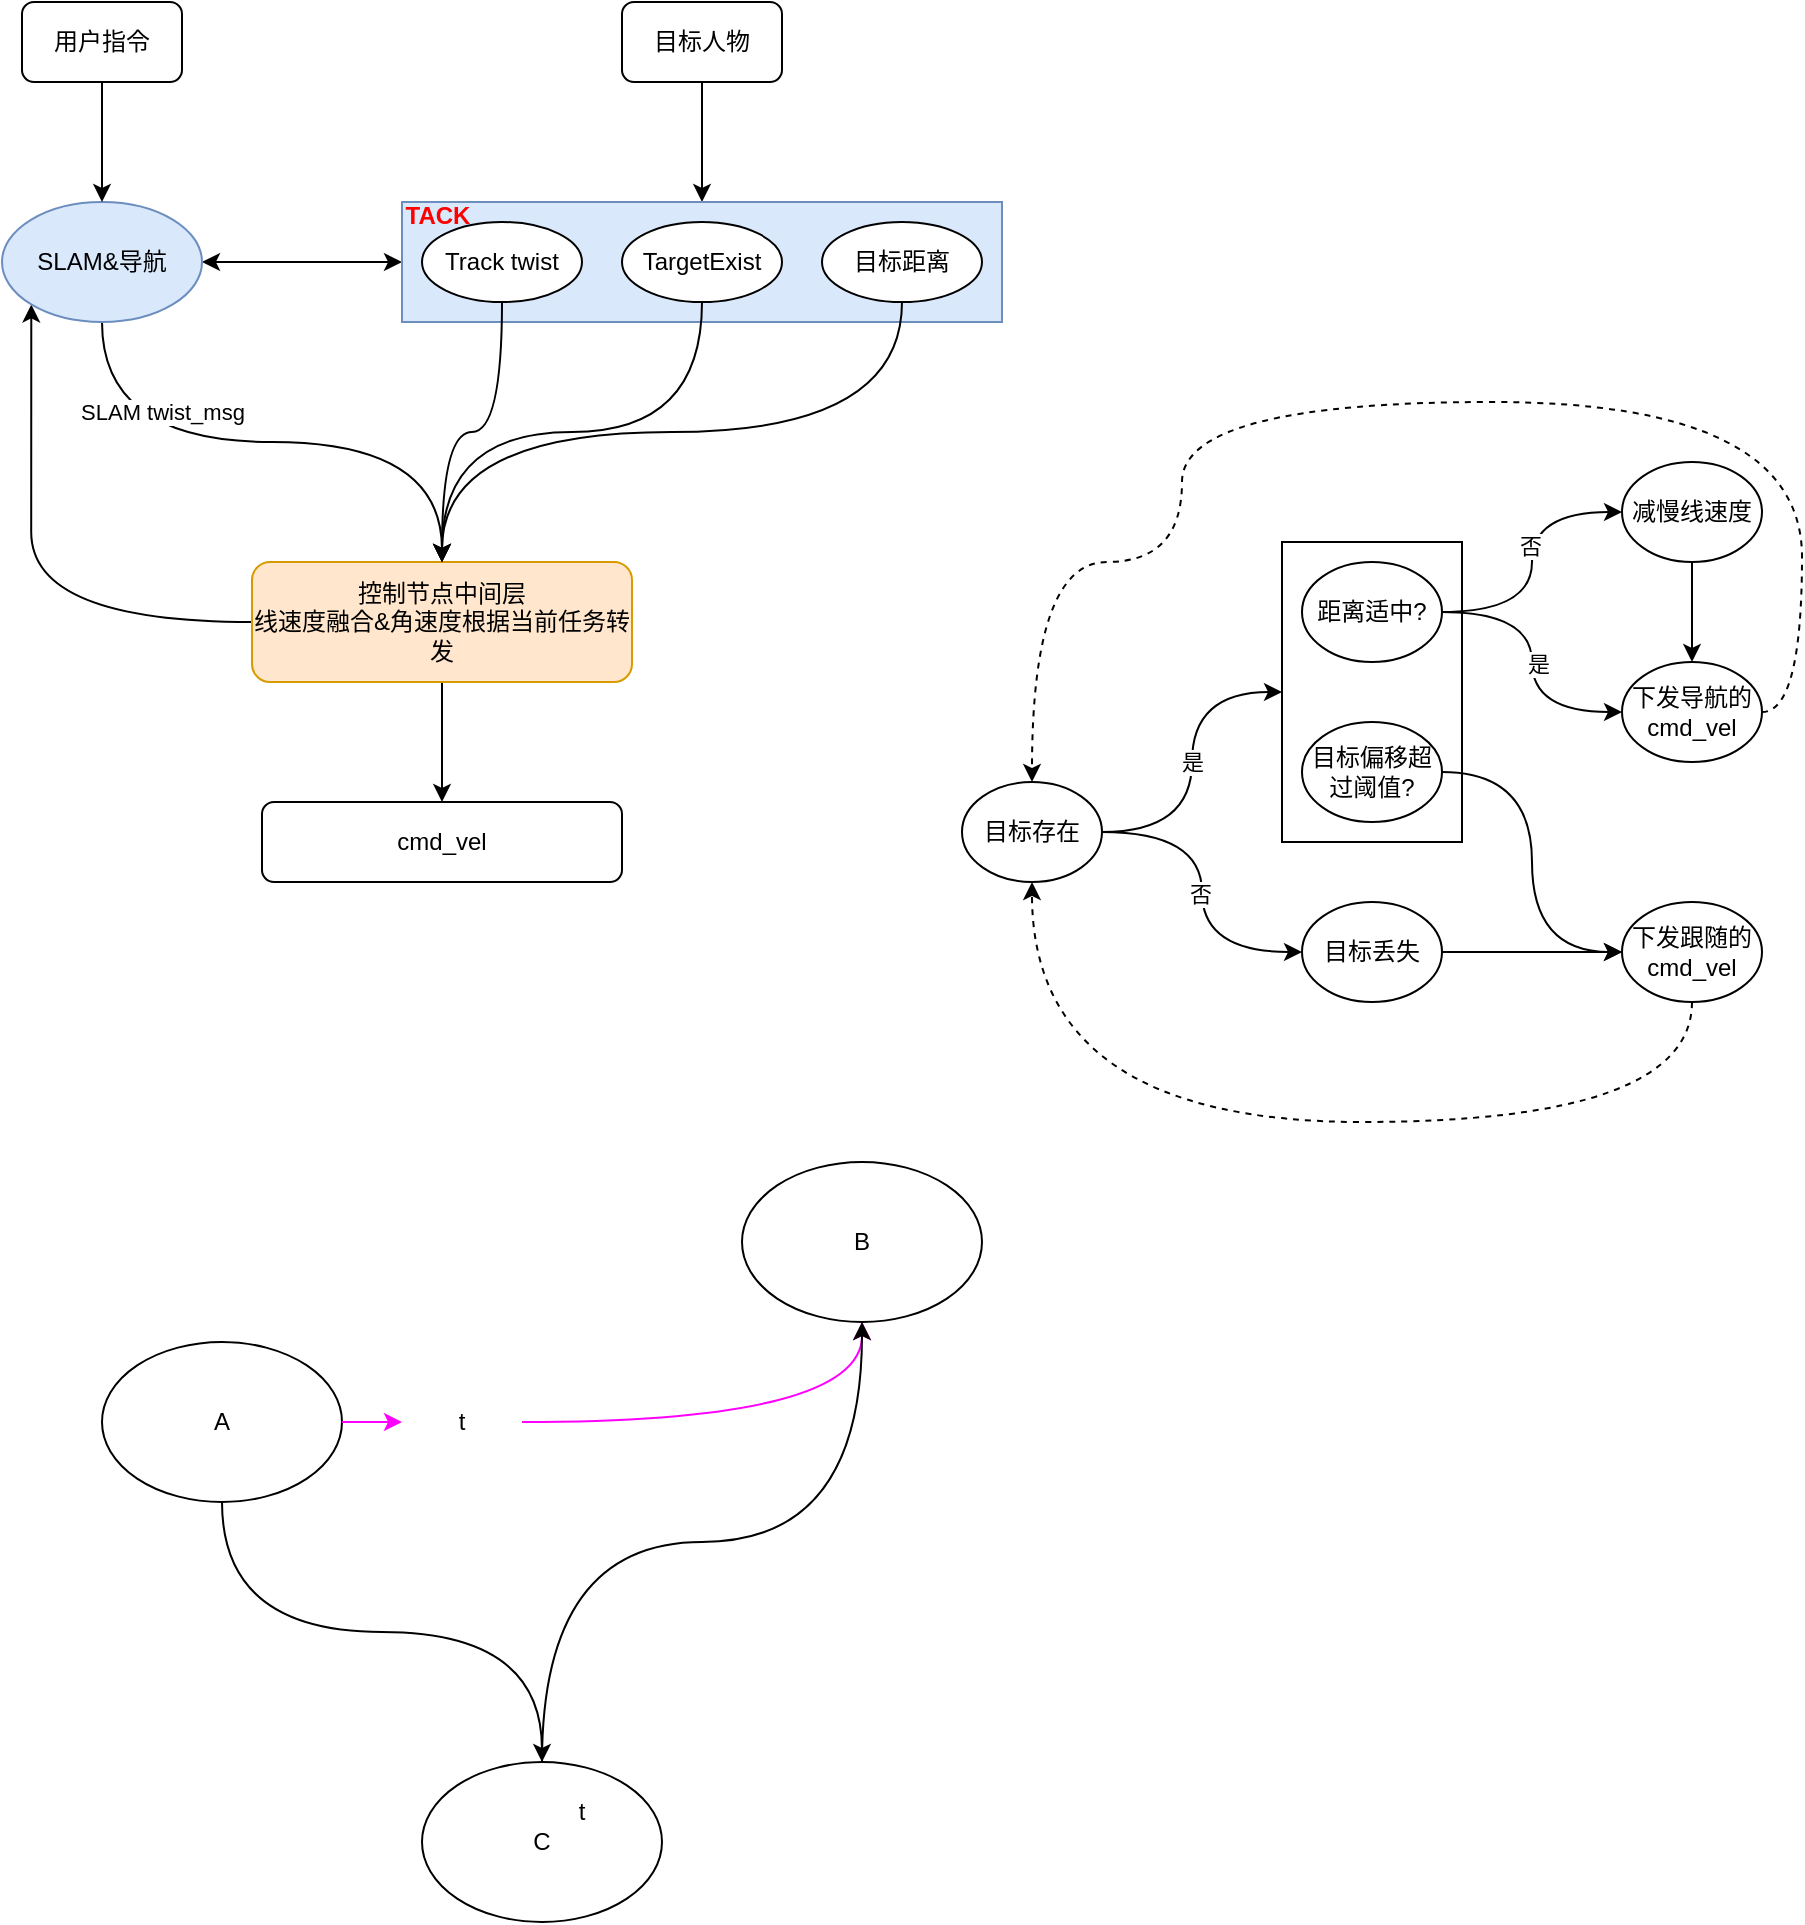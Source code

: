 <mxfile version="28.1.0">
  <diagram name="第 1 页" id="GIKNayzNPguGHVTuN4dD">
    <mxGraphModel dx="925" dy="596" grid="1" gridSize="10" guides="1" tooltips="1" connect="1" arrows="1" fold="1" page="1" pageScale="1" pageWidth="827" pageHeight="1169" math="0" shadow="0">
      <root>
        <mxCell id="0" />
        <mxCell id="1" parent="0" />
        <mxCell id="fyIjxlocXbZwOK5UZx2q-64" value="" style="group" vertex="1" connectable="0" parent="1">
          <mxGeometry x="860" y="310" width="90" height="150" as="geometry" />
        </mxCell>
        <mxCell id="fyIjxlocXbZwOK5UZx2q-63" value="" style="rounded=0;whiteSpace=wrap;html=1;" vertex="1" parent="fyIjxlocXbZwOK5UZx2q-64">
          <mxGeometry width="90" height="150" as="geometry" />
        </mxCell>
        <mxCell id="fyIjxlocXbZwOK5UZx2q-32" value="距离适中?" style="ellipse;whiteSpace=wrap;html=1;" vertex="1" parent="fyIjxlocXbZwOK5UZx2q-64">
          <mxGeometry x="10" y="10" width="70" height="50" as="geometry" />
        </mxCell>
        <mxCell id="fyIjxlocXbZwOK5UZx2q-54" value="目标偏移超过阈值?" style="ellipse;whiteSpace=wrap;html=1;" vertex="1" parent="fyIjxlocXbZwOK5UZx2q-64">
          <mxGeometry x="10" y="90" width="70" height="50" as="geometry" />
        </mxCell>
        <mxCell id="fyIjxlocXbZwOK5UZx2q-2" value="cmd_vel" style="rounded=1;whiteSpace=wrap;html=1;" vertex="1" parent="1">
          <mxGeometry x="350" y="440" width="180" height="40" as="geometry" />
        </mxCell>
        <mxCell id="fyIjxlocXbZwOK5UZx2q-23" style="edgeStyle=orthogonalEdgeStyle;curved=1;rounded=0;orthogonalLoop=1;jettySize=auto;html=1;exitX=0.5;exitY=1;exitDx=0;exitDy=0;entryX=0.5;entryY=0;entryDx=0;entryDy=0;" edge="1" parent="1" source="fyIjxlocXbZwOK5UZx2q-5" target="fyIjxlocXbZwOK5UZx2q-2">
          <mxGeometry relative="1" as="geometry" />
        </mxCell>
        <mxCell id="fyIjxlocXbZwOK5UZx2q-91" style="edgeStyle=orthogonalEdgeStyle;curved=1;rounded=0;orthogonalLoop=1;jettySize=auto;html=1;exitX=0;exitY=0.5;exitDx=0;exitDy=0;entryX=0;entryY=1;entryDx=0;entryDy=0;" edge="1" parent="1" source="fyIjxlocXbZwOK5UZx2q-5" target="fyIjxlocXbZwOK5UZx2q-7">
          <mxGeometry relative="1" as="geometry" />
        </mxCell>
        <mxCell id="fyIjxlocXbZwOK5UZx2q-5" value="控制节点中间层&lt;div&gt;线速度融合&amp;amp;角速度根据当前任务转发&lt;/div&gt;" style="rounded=1;whiteSpace=wrap;html=1;fillColor=#ffe6cc;strokeColor=#d79b00;" vertex="1" parent="1">
          <mxGeometry x="345" y="320" width="190" height="60" as="geometry" />
        </mxCell>
        <mxCell id="fyIjxlocXbZwOK5UZx2q-24" style="edgeStyle=orthogonalEdgeStyle;curved=1;rounded=0;orthogonalLoop=1;jettySize=auto;html=1;exitX=0.5;exitY=1;exitDx=0;exitDy=0;entryX=0.5;entryY=0;entryDx=0;entryDy=0;" edge="1" parent="1" source="fyIjxlocXbZwOK5UZx2q-7" target="fyIjxlocXbZwOK5UZx2q-5">
          <mxGeometry relative="1" as="geometry" />
        </mxCell>
        <mxCell id="fyIjxlocXbZwOK5UZx2q-27" value="SLAM twist_msg" style="edgeLabel;html=1;align=center;verticalAlign=middle;resizable=0;points=[];" vertex="1" connectable="0" parent="fyIjxlocXbZwOK5UZx2q-24">
          <mxGeometry x="-0.232" y="3" relative="1" as="geometry">
            <mxPoint x="-22" y="-12" as="offset" />
          </mxGeometry>
        </mxCell>
        <mxCell id="fyIjxlocXbZwOK5UZx2q-90" style="edgeStyle=orthogonalEdgeStyle;curved=1;rounded=0;orthogonalLoop=1;jettySize=auto;html=1;exitX=1;exitY=0.5;exitDx=0;exitDy=0;entryX=0;entryY=0.5;entryDx=0;entryDy=0;startArrow=classic;startFill=1;" edge="1" parent="1" source="fyIjxlocXbZwOK5UZx2q-7" target="fyIjxlocXbZwOK5UZx2q-41">
          <mxGeometry relative="1" as="geometry" />
        </mxCell>
        <mxCell id="fyIjxlocXbZwOK5UZx2q-7" value="SLAM&amp;amp;导航" style="ellipse;whiteSpace=wrap;html=1;fillColor=#dae8fc;strokeColor=#6c8ebf;" vertex="1" parent="1">
          <mxGeometry x="220" y="140" width="100" height="60" as="geometry" />
        </mxCell>
        <mxCell id="fyIjxlocXbZwOK5UZx2q-79" style="edgeStyle=orthogonalEdgeStyle;curved=1;rounded=0;orthogonalLoop=1;jettySize=auto;html=1;exitX=0.5;exitY=1;exitDx=0;exitDy=0;entryX=0.5;entryY=0;entryDx=0;entryDy=0;" edge="1" parent="1" source="fyIjxlocXbZwOK5UZx2q-18" target="fyIjxlocXbZwOK5UZx2q-7">
          <mxGeometry relative="1" as="geometry" />
        </mxCell>
        <mxCell id="fyIjxlocXbZwOK5UZx2q-18" value="用户指令" style="rounded=1;whiteSpace=wrap;html=1;" vertex="1" parent="1">
          <mxGeometry x="230" y="40" width="80" height="40" as="geometry" />
        </mxCell>
        <mxCell id="fyIjxlocXbZwOK5UZx2q-80" style="edgeStyle=orthogonalEdgeStyle;curved=1;rounded=0;orthogonalLoop=1;jettySize=auto;html=1;exitX=0.5;exitY=1;exitDx=0;exitDy=0;entryX=0.5;entryY=0;entryDx=0;entryDy=0;" edge="1" parent="1" source="fyIjxlocXbZwOK5UZx2q-22" target="fyIjxlocXbZwOK5UZx2q-41">
          <mxGeometry relative="1" as="geometry" />
        </mxCell>
        <mxCell id="fyIjxlocXbZwOK5UZx2q-22" value="目标人物" style="rounded=1;whiteSpace=wrap;html=1;" vertex="1" parent="1">
          <mxGeometry x="530" y="40" width="80" height="40" as="geometry" />
        </mxCell>
        <mxCell id="fyIjxlocXbZwOK5UZx2q-65" style="edgeStyle=orthogonalEdgeStyle;curved=1;rounded=0;orthogonalLoop=1;jettySize=auto;html=1;exitX=1;exitY=0.5;exitDx=0;exitDy=0;" edge="1" parent="1" source="fyIjxlocXbZwOK5UZx2q-31" target="fyIjxlocXbZwOK5UZx2q-63">
          <mxGeometry relative="1" as="geometry" />
        </mxCell>
        <mxCell id="fyIjxlocXbZwOK5UZx2q-75" value="是" style="edgeLabel;html=1;align=center;verticalAlign=middle;resizable=0;points=[];" vertex="1" connectable="0" parent="fyIjxlocXbZwOK5UZx2q-65">
          <mxGeometry x="-0.002" relative="1" as="geometry">
            <mxPoint as="offset" />
          </mxGeometry>
        </mxCell>
        <mxCell id="fyIjxlocXbZwOK5UZx2q-73" style="edgeStyle=orthogonalEdgeStyle;curved=1;rounded=0;orthogonalLoop=1;jettySize=auto;html=1;exitX=1;exitY=0.5;exitDx=0;exitDy=0;entryX=0;entryY=0.5;entryDx=0;entryDy=0;" edge="1" parent="1" source="fyIjxlocXbZwOK5UZx2q-31" target="fyIjxlocXbZwOK5UZx2q-72">
          <mxGeometry relative="1" as="geometry" />
        </mxCell>
        <mxCell id="fyIjxlocXbZwOK5UZx2q-76" value="否" style="edgeLabel;html=1;align=center;verticalAlign=middle;resizable=0;points=[];" vertex="1" connectable="0" parent="fyIjxlocXbZwOK5UZx2q-73">
          <mxGeometry x="0.011" y="-1" relative="1" as="geometry">
            <mxPoint as="offset" />
          </mxGeometry>
        </mxCell>
        <mxCell id="fyIjxlocXbZwOK5UZx2q-31" value="目标存在" style="ellipse;whiteSpace=wrap;html=1;" vertex="1" parent="1">
          <mxGeometry x="700" y="430" width="70" height="50" as="geometry" />
        </mxCell>
        <mxCell id="fyIjxlocXbZwOK5UZx2q-35" value="" style="edgeStyle=orthogonalEdgeStyle;curved=1;rounded=0;orthogonalLoop=1;jettySize=auto;html=1;" edge="1" parent="1" source="fyIjxlocXbZwOK5UZx2q-32" target="fyIjxlocXbZwOK5UZx2q-34">
          <mxGeometry relative="1" as="geometry" />
        </mxCell>
        <mxCell id="fyIjxlocXbZwOK5UZx2q-57" value="是" style="edgeLabel;html=1;align=center;verticalAlign=middle;resizable=0;points=[];" vertex="1" connectable="0" parent="fyIjxlocXbZwOK5UZx2q-35">
          <mxGeometry x="-0.237" y="3" relative="1" as="geometry">
            <mxPoint y="17" as="offset" />
          </mxGeometry>
        </mxCell>
        <mxCell id="fyIjxlocXbZwOK5UZx2q-60" style="edgeStyle=orthogonalEdgeStyle;curved=1;rounded=0;orthogonalLoop=1;jettySize=auto;html=1;exitX=1;exitY=0.5;exitDx=0;exitDy=0;entryX=0;entryY=0.5;entryDx=0;entryDy=0;" edge="1" parent="1" source="fyIjxlocXbZwOK5UZx2q-32" target="fyIjxlocXbZwOK5UZx2q-48">
          <mxGeometry relative="1" as="geometry" />
        </mxCell>
        <mxCell id="fyIjxlocXbZwOK5UZx2q-61" value="否" style="edgeLabel;html=1;align=center;verticalAlign=middle;resizable=0;points=[];" vertex="1" connectable="0" parent="fyIjxlocXbZwOK5UZx2q-60">
          <mxGeometry x="0.112" y="1" relative="1" as="geometry">
            <mxPoint as="offset" />
          </mxGeometry>
        </mxCell>
        <mxCell id="fyIjxlocXbZwOK5UZx2q-71" style="edgeStyle=orthogonalEdgeStyle;curved=1;rounded=0;orthogonalLoop=1;jettySize=auto;html=1;exitX=1;exitY=0.5;exitDx=0;exitDy=0;entryX=0.5;entryY=0;entryDx=0;entryDy=0;dashed=1;" edge="1" parent="1" source="fyIjxlocXbZwOK5UZx2q-34" target="fyIjxlocXbZwOK5UZx2q-31">
          <mxGeometry relative="1" as="geometry">
            <Array as="points">
              <mxPoint x="1120" y="395" />
              <mxPoint x="1120" y="240" />
              <mxPoint x="810" y="240" />
              <mxPoint x="810" y="320" />
              <mxPoint x="735" y="320" />
            </Array>
          </mxGeometry>
        </mxCell>
        <mxCell id="fyIjxlocXbZwOK5UZx2q-34" value="下发导航的cmd_vel" style="ellipse;whiteSpace=wrap;html=1;" vertex="1" parent="1">
          <mxGeometry x="1030" y="370" width="70" height="50" as="geometry" />
        </mxCell>
        <mxCell id="fyIjxlocXbZwOK5UZx2q-42" value="" style="group;fontStyle=1" vertex="1" connectable="0" parent="1">
          <mxGeometry x="420" y="140" width="300" height="60" as="geometry" />
        </mxCell>
        <mxCell id="fyIjxlocXbZwOK5UZx2q-41" value="" style="rounded=0;whiteSpace=wrap;html=1;fillColor=#dae8fc;strokeColor=#6c8ebf;" vertex="1" parent="fyIjxlocXbZwOK5UZx2q-42">
          <mxGeometry width="300" height="60" as="geometry" />
        </mxCell>
        <mxCell id="fyIjxlocXbZwOK5UZx2q-8" value="Track twist" style="ellipse;whiteSpace=wrap;html=1;" vertex="1" parent="fyIjxlocXbZwOK5UZx2q-42">
          <mxGeometry x="10" y="10" width="80" height="40" as="geometry" />
        </mxCell>
        <mxCell id="fyIjxlocXbZwOK5UZx2q-39" value="TargetExist" style="ellipse;whiteSpace=wrap;html=1;" vertex="1" parent="fyIjxlocXbZwOK5UZx2q-42">
          <mxGeometry x="110" y="10" width="80" height="40" as="geometry" />
        </mxCell>
        <mxCell id="fyIjxlocXbZwOK5UZx2q-40" value="目标距离" style="ellipse;whiteSpace=wrap;html=1;" vertex="1" parent="fyIjxlocXbZwOK5UZx2q-42">
          <mxGeometry x="210" y="10" width="80" height="40" as="geometry" />
        </mxCell>
        <mxCell id="fyIjxlocXbZwOK5UZx2q-46" value="TACK" style="text;strokeColor=none;align=center;fillColor=none;html=1;verticalAlign=middle;whiteSpace=wrap;rounded=0;fontColor=#FF0000;fontStyle=1" vertex="1" parent="fyIjxlocXbZwOK5UZx2q-42">
          <mxGeometry x="-12" y="-8" width="60" height="30" as="geometry" />
        </mxCell>
        <mxCell id="fyIjxlocXbZwOK5UZx2q-43" style="edgeStyle=orthogonalEdgeStyle;curved=1;rounded=0;orthogonalLoop=1;jettySize=auto;html=1;exitX=0.5;exitY=1;exitDx=0;exitDy=0;entryX=0.5;entryY=0;entryDx=0;entryDy=0;" edge="1" parent="1" source="fyIjxlocXbZwOK5UZx2q-8" target="fyIjxlocXbZwOK5UZx2q-5">
          <mxGeometry relative="1" as="geometry" />
        </mxCell>
        <mxCell id="fyIjxlocXbZwOK5UZx2q-44" style="edgeStyle=orthogonalEdgeStyle;curved=1;rounded=0;orthogonalLoop=1;jettySize=auto;html=1;exitX=0.5;exitY=1;exitDx=0;exitDy=0;" edge="1" parent="1" source="fyIjxlocXbZwOK5UZx2q-39" target="fyIjxlocXbZwOK5UZx2q-5">
          <mxGeometry relative="1" as="geometry" />
        </mxCell>
        <mxCell id="fyIjxlocXbZwOK5UZx2q-45" style="edgeStyle=orthogonalEdgeStyle;curved=1;rounded=0;orthogonalLoop=1;jettySize=auto;html=1;exitX=0.5;exitY=1;exitDx=0;exitDy=0;" edge="1" parent="1" source="fyIjxlocXbZwOK5UZx2q-40" target="fyIjxlocXbZwOK5UZx2q-5">
          <mxGeometry relative="1" as="geometry" />
        </mxCell>
        <mxCell id="fyIjxlocXbZwOK5UZx2q-53" style="edgeStyle=orthogonalEdgeStyle;curved=1;rounded=0;orthogonalLoop=1;jettySize=auto;html=1;exitX=0.5;exitY=1;exitDx=0;exitDy=0;entryX=0.5;entryY=0;entryDx=0;entryDy=0;" edge="1" parent="1" source="fyIjxlocXbZwOK5UZx2q-48" target="fyIjxlocXbZwOK5UZx2q-34">
          <mxGeometry relative="1" as="geometry" />
        </mxCell>
        <mxCell id="fyIjxlocXbZwOK5UZx2q-48" value="减慢线速度" style="ellipse;whiteSpace=wrap;html=1;" vertex="1" parent="1">
          <mxGeometry x="1030" y="270" width="70" height="50" as="geometry" />
        </mxCell>
        <mxCell id="fyIjxlocXbZwOK5UZx2q-77" style="edgeStyle=orthogonalEdgeStyle;curved=1;rounded=0;orthogonalLoop=1;jettySize=auto;html=1;exitX=0.5;exitY=1;exitDx=0;exitDy=0;entryX=0.5;entryY=1;entryDx=0;entryDy=0;dashed=1;" edge="1" parent="1" source="fyIjxlocXbZwOK5UZx2q-67" target="fyIjxlocXbZwOK5UZx2q-31">
          <mxGeometry relative="1" as="geometry">
            <Array as="points">
              <mxPoint x="1065" y="600" />
              <mxPoint x="735" y="600" />
            </Array>
          </mxGeometry>
        </mxCell>
        <mxCell id="fyIjxlocXbZwOK5UZx2q-67" value="下发跟随的cmd_vel" style="ellipse;whiteSpace=wrap;html=1;" vertex="1" parent="1">
          <mxGeometry x="1030" y="490" width="70" height="50" as="geometry" />
        </mxCell>
        <mxCell id="fyIjxlocXbZwOK5UZx2q-68" style="edgeStyle=orthogonalEdgeStyle;curved=1;rounded=0;orthogonalLoop=1;jettySize=auto;html=1;exitX=1;exitY=0.5;exitDx=0;exitDy=0;entryX=0;entryY=0.5;entryDx=0;entryDy=0;" edge="1" parent="1" source="fyIjxlocXbZwOK5UZx2q-54" target="fyIjxlocXbZwOK5UZx2q-67">
          <mxGeometry relative="1" as="geometry" />
        </mxCell>
        <mxCell id="fyIjxlocXbZwOK5UZx2q-74" style="edgeStyle=orthogonalEdgeStyle;curved=1;rounded=0;orthogonalLoop=1;jettySize=auto;html=1;exitX=1;exitY=0.5;exitDx=0;exitDy=0;" edge="1" parent="1" source="fyIjxlocXbZwOK5UZx2q-72" target="fyIjxlocXbZwOK5UZx2q-67">
          <mxGeometry relative="1" as="geometry" />
        </mxCell>
        <mxCell id="fyIjxlocXbZwOK5UZx2q-72" value="目标丢失" style="ellipse;whiteSpace=wrap;html=1;" vertex="1" parent="1">
          <mxGeometry x="870" y="490" width="70" height="50" as="geometry" />
        </mxCell>
        <mxCell id="fyIjxlocXbZwOK5UZx2q-84" style="edgeStyle=orthogonalEdgeStyle;curved=1;rounded=0;orthogonalLoop=1;jettySize=auto;html=1;exitX=0.5;exitY=1;exitDx=0;exitDy=0;entryX=0.5;entryY=0;entryDx=0;entryDy=0;" edge="1" parent="1" source="fyIjxlocXbZwOK5UZx2q-81" target="fyIjxlocXbZwOK5UZx2q-83">
          <mxGeometry relative="1" as="geometry" />
        </mxCell>
        <mxCell id="fyIjxlocXbZwOK5UZx2q-86" style="edgeStyle=orthogonalEdgeStyle;curved=1;rounded=0;orthogonalLoop=1;jettySize=auto;html=1;exitX=1;exitY=0.5;exitDx=0;exitDy=0;strokeColor=#FF00FF;" edge="1" parent="1" source="fyIjxlocXbZwOK5UZx2q-87">
          <mxGeometry relative="1" as="geometry">
            <mxPoint x="650.0" y="700" as="targetPoint" />
          </mxGeometry>
        </mxCell>
        <mxCell id="fyIjxlocXbZwOK5UZx2q-81" value="A" style="ellipse;whiteSpace=wrap;html=1;" vertex="1" parent="1">
          <mxGeometry x="270" y="710" width="120" height="80" as="geometry" />
        </mxCell>
        <mxCell id="fyIjxlocXbZwOK5UZx2q-82" value="B" style="ellipse;whiteSpace=wrap;html=1;" vertex="1" parent="1">
          <mxGeometry x="590" y="620" width="120" height="80" as="geometry" />
        </mxCell>
        <mxCell id="fyIjxlocXbZwOK5UZx2q-85" style="edgeStyle=orthogonalEdgeStyle;curved=1;rounded=0;orthogonalLoop=1;jettySize=auto;html=1;exitX=0.5;exitY=0;exitDx=0;exitDy=0;entryX=0.5;entryY=1;entryDx=0;entryDy=0;" edge="1" parent="1" source="fyIjxlocXbZwOK5UZx2q-83" target="fyIjxlocXbZwOK5UZx2q-82">
          <mxGeometry relative="1" as="geometry" />
        </mxCell>
        <mxCell id="fyIjxlocXbZwOK5UZx2q-83" value="C" style="ellipse;whiteSpace=wrap;html=1;" vertex="1" parent="1">
          <mxGeometry x="430" y="920" width="120" height="80" as="geometry" />
        </mxCell>
        <mxCell id="fyIjxlocXbZwOK5UZx2q-88" value="" style="edgeStyle=orthogonalEdgeStyle;curved=1;rounded=0;orthogonalLoop=1;jettySize=auto;html=1;exitX=1;exitY=0.5;exitDx=0;exitDy=0;strokeColor=#FF00FF;" edge="1" parent="1" source="fyIjxlocXbZwOK5UZx2q-81" target="fyIjxlocXbZwOK5UZx2q-87">
          <mxGeometry relative="1" as="geometry">
            <mxPoint x="650.0" y="700" as="targetPoint" />
            <mxPoint x="390" y="750" as="sourcePoint" />
          </mxGeometry>
        </mxCell>
        <mxCell id="fyIjxlocXbZwOK5UZx2q-87" value="t" style="text;strokeColor=none;align=center;fillColor=none;html=1;verticalAlign=middle;whiteSpace=wrap;rounded=0;" vertex="1" parent="1">
          <mxGeometry x="420" y="735" width="60" height="30" as="geometry" />
        </mxCell>
        <mxCell id="fyIjxlocXbZwOK5UZx2q-89" value="t" style="text;strokeColor=none;align=center;fillColor=none;html=1;verticalAlign=middle;whiteSpace=wrap;rounded=0;" vertex="1" parent="1">
          <mxGeometry x="480" y="930" width="60" height="30" as="geometry" />
        </mxCell>
      </root>
    </mxGraphModel>
  </diagram>
</mxfile>
